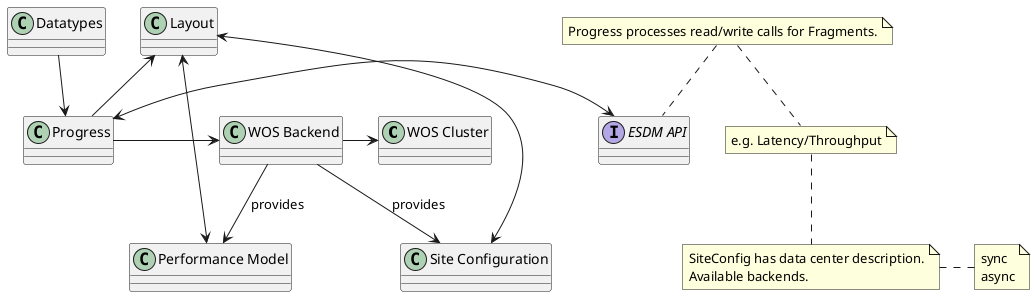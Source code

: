 @startuml

class “WOS Cluster” as Storage
class “WOS Backend” as Backend

class Datatypes
class Progress
class Layout
class "Performance Model" as Performance
class "Site Configuration" as SiteConfig

interface "ESDM API" as ESDMAPI

Storage <-left- Backend

Backend <-left- Progress
note top
	Progress processes read/write calls for Fragments.
end note

Backend --> Performance: provides
Backend --> SiteConfig: provides

Datatypes -down-> Progress

Layout <--> Performance
note bottom
	e.g. Latency/Throughput
end note

Layout <--> SiteConfig
note bottom
	SiteConfig has data center description.
	Available backends.
end note

Layout <-down- Progress


Progress <-right-> ESDMAPI
note right
	sync
	async
end note


@enduml
